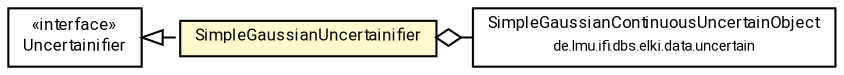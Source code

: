 #!/usr/local/bin/dot
#
# Class diagram 
# Generated by UMLGraph version R5_7_2-60-g0e99a6 (http://www.spinellis.gr/umlgraph/)
#

digraph G {
	graph [fontnames="svg"]
	edge [fontname="Roboto",fontsize=7,labelfontname="Roboto",labelfontsize=7,color="black"];
	node [fontname="Roboto",fontcolor="black",fontsize=8,shape=plaintext,margin=0,width=0,height=0];
	nodesep=0.15;
	ranksep=0.25;
	rankdir=LR;
	// de.lmu.ifi.dbs.elki.data.uncertain.SimpleGaussianContinuousUncertainObject
	c9466437 [label=<<table title="de.lmu.ifi.dbs.elki.data.uncertain.SimpleGaussianContinuousUncertainObject" border="0" cellborder="1" cellspacing="0" cellpadding="2" href="../SimpleGaussianContinuousUncertainObject.html" target="_parent">
		<tr><td><table border="0" cellspacing="0" cellpadding="1">
		<tr><td align="center" balign="center"> <font face="Roboto">SimpleGaussianContinuousUncertainObject</font> </td></tr>
		<tr><td align="center" balign="center"> <font face="Roboto" point-size="7.0">de.lmu.ifi.dbs.elki.data.uncertain</font> </td></tr>
		</table></td></tr>
		</table>>, URL="../SimpleGaussianContinuousUncertainObject.html"];
	// de.lmu.ifi.dbs.elki.data.uncertain.uncertainifier.Uncertainifier<UO extends de.lmu.ifi.dbs.elki.data.uncertain.UncertainObject>
	c9466441 [label=<<table title="de.lmu.ifi.dbs.elki.data.uncertain.uncertainifier.Uncertainifier" border="0" cellborder="1" cellspacing="0" cellpadding="2" href="Uncertainifier.html" target="_parent">
		<tr><td><table border="0" cellspacing="0" cellpadding="1">
		<tr><td align="center" balign="center"> &#171;interface&#187; </td></tr>
		<tr><td align="center" balign="center"> <font face="Roboto">Uncertainifier</font> </td></tr>
		</table></td></tr>
		</table>>, URL="Uncertainifier.html"];
	// de.lmu.ifi.dbs.elki.data.uncertain.uncertainifier.SimpleGaussianUncertainifier
	c9466448 [label=<<table title="de.lmu.ifi.dbs.elki.data.uncertain.uncertainifier.SimpleGaussianUncertainifier" border="0" cellborder="1" cellspacing="0" cellpadding="2" bgcolor="lemonChiffon" href="SimpleGaussianUncertainifier.html" target="_parent">
		<tr><td><table border="0" cellspacing="0" cellpadding="1">
		<tr><td align="center" balign="center"> <font face="Roboto">SimpleGaussianUncertainifier</font> </td></tr>
		</table></td></tr>
		</table>>, URL="SimpleGaussianUncertainifier.html"];
	// de.lmu.ifi.dbs.elki.data.uncertain.uncertainifier.SimpleGaussianUncertainifier implements de.lmu.ifi.dbs.elki.data.uncertain.uncertainifier.Uncertainifier<UO extends de.lmu.ifi.dbs.elki.data.uncertain.UncertainObject>
	c9466441 -> c9466448 [arrowtail=empty,style=dashed,dir=back,weight=9];
	// de.lmu.ifi.dbs.elki.data.uncertain.uncertainifier.SimpleGaussianUncertainifier has de.lmu.ifi.dbs.elki.data.uncertain.SimpleGaussianContinuousUncertainObject
	c9466448 -> c9466437 [arrowhead=none,arrowtail=ediamond,dir=back,weight=4];
}

